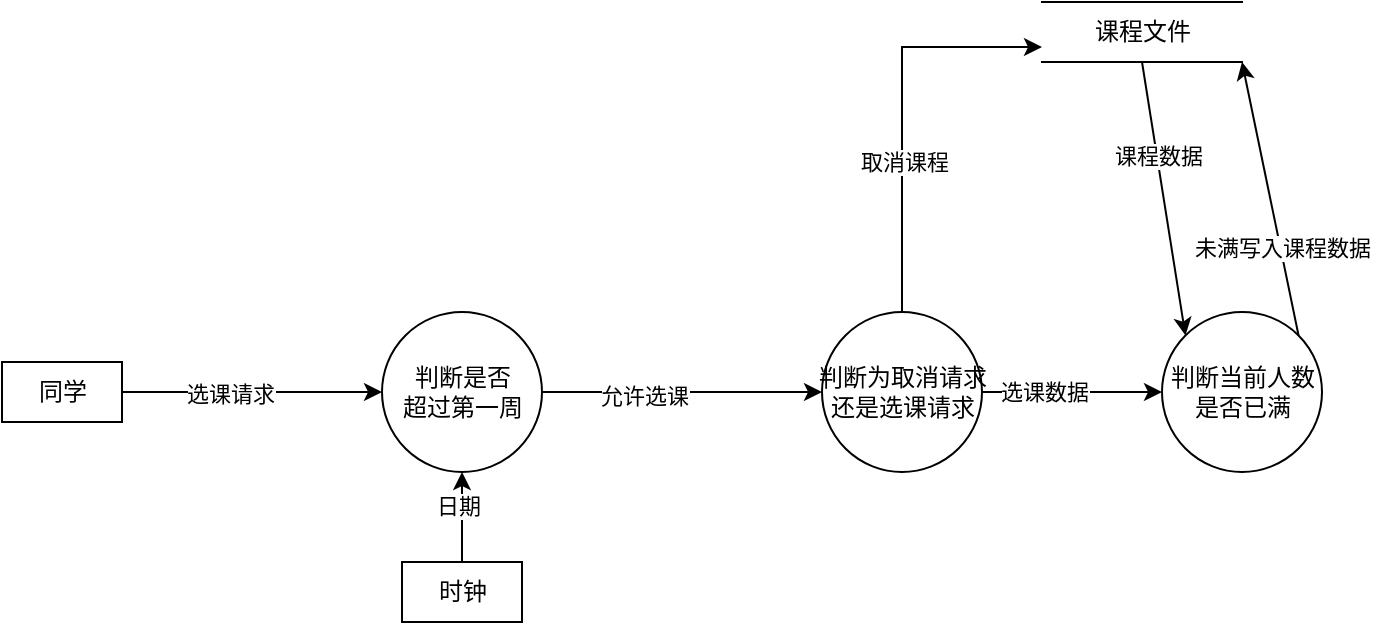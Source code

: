 <mxfile version="15.5.9" type="github">
  <diagram id="HAKAWvGEWvsn3o2FBYGl" name="第 1 页">
    <mxGraphModel dx="1038" dy="539" grid="1" gridSize="10" guides="1" tooltips="1" connect="1" arrows="1" fold="1" page="1" pageScale="1" pageWidth="827" pageHeight="1169" math="0" shadow="0">
      <root>
        <mxCell id="0" />
        <mxCell id="1" parent="0" />
        <mxCell id="RreB9xDPNXfKv7OqgoEP-4" style="edgeStyle=orthogonalEdgeStyle;rounded=0;orthogonalLoop=1;jettySize=auto;html=1;exitX=1;exitY=0.5;exitDx=0;exitDy=0;entryX=0;entryY=0.5;entryDx=0;entryDy=0;" edge="1" parent="1" source="RreB9xDPNXfKv7OqgoEP-1" target="RreB9xDPNXfKv7OqgoEP-3">
          <mxGeometry relative="1" as="geometry" />
        </mxCell>
        <mxCell id="RreB9xDPNXfKv7OqgoEP-5" value="选课请求" style="edgeLabel;html=1;align=center;verticalAlign=middle;resizable=0;points=[];" vertex="1" connectable="0" parent="RreB9xDPNXfKv7OqgoEP-4">
          <mxGeometry x="-0.172" y="-1" relative="1" as="geometry">
            <mxPoint as="offset" />
          </mxGeometry>
        </mxCell>
        <mxCell id="RreB9xDPNXfKv7OqgoEP-1" value="同学" style="html=1;dashed=0;whitespace=wrap;" vertex="1" parent="1">
          <mxGeometry x="130" y="280" width="60" height="30" as="geometry" />
        </mxCell>
        <mxCell id="RreB9xDPNXfKv7OqgoEP-9" style="edgeStyle=orthogonalEdgeStyle;rounded=0;orthogonalLoop=1;jettySize=auto;html=1;exitX=1;exitY=0.5;exitDx=0;exitDy=0;entryX=0;entryY=0.5;entryDx=0;entryDy=0;" edge="1" parent="1" source="RreB9xDPNXfKv7OqgoEP-3" target="RreB9xDPNXfKv7OqgoEP-11">
          <mxGeometry relative="1" as="geometry">
            <mxPoint x="530" y="295" as="targetPoint" />
          </mxGeometry>
        </mxCell>
        <mxCell id="RreB9xDPNXfKv7OqgoEP-10" value="允许选课" style="edgeLabel;html=1;align=center;verticalAlign=middle;resizable=0;points=[];" vertex="1" connectable="0" parent="RreB9xDPNXfKv7OqgoEP-9">
          <mxGeometry x="-0.28" y="-2" relative="1" as="geometry">
            <mxPoint as="offset" />
          </mxGeometry>
        </mxCell>
        <mxCell id="RreB9xDPNXfKv7OqgoEP-3" value="判断是否&lt;br&gt;超过第一周" style="shape=ellipse;html=1;dashed=0;whitespace=wrap;aspect=fixed;perimeter=ellipsePerimeter;" vertex="1" parent="1">
          <mxGeometry x="320" y="255" width="80" height="80" as="geometry" />
        </mxCell>
        <mxCell id="RreB9xDPNXfKv7OqgoEP-7" style="edgeStyle=orthogonalEdgeStyle;rounded=0;orthogonalLoop=1;jettySize=auto;html=1;exitX=0.5;exitY=0;exitDx=0;exitDy=0;" edge="1" parent="1" source="RreB9xDPNXfKv7OqgoEP-6" target="RreB9xDPNXfKv7OqgoEP-3">
          <mxGeometry relative="1" as="geometry" />
        </mxCell>
        <mxCell id="RreB9xDPNXfKv7OqgoEP-8" value="日期" style="edgeLabel;html=1;align=center;verticalAlign=middle;resizable=0;points=[];" vertex="1" connectable="0" parent="RreB9xDPNXfKv7OqgoEP-7">
          <mxGeometry x="0.258" y="2" relative="1" as="geometry">
            <mxPoint as="offset" />
          </mxGeometry>
        </mxCell>
        <mxCell id="RreB9xDPNXfKv7OqgoEP-6" value="时钟" style="html=1;dashed=0;whitespace=wrap;" vertex="1" parent="1">
          <mxGeometry x="330" y="380" width="60" height="30" as="geometry" />
        </mxCell>
        <mxCell id="RreB9xDPNXfKv7OqgoEP-14" style="edgeStyle=orthogonalEdgeStyle;rounded=0;orthogonalLoop=1;jettySize=auto;html=1;exitX=0.5;exitY=0;exitDx=0;exitDy=0;entryX=0;entryY=0.75;entryDx=0;entryDy=0;" edge="1" parent="1" source="RreB9xDPNXfKv7OqgoEP-11" target="RreB9xDPNXfKv7OqgoEP-16">
          <mxGeometry relative="1" as="geometry">
            <mxPoint x="580" y="170" as="targetPoint" />
          </mxGeometry>
        </mxCell>
        <mxCell id="RreB9xDPNXfKv7OqgoEP-15" value="取消课程" style="edgeLabel;html=1;align=center;verticalAlign=middle;resizable=0;points=[];" vertex="1" connectable="0" parent="RreB9xDPNXfKv7OqgoEP-14">
          <mxGeometry x="-0.261" y="-1" relative="1" as="geometry">
            <mxPoint as="offset" />
          </mxGeometry>
        </mxCell>
        <mxCell id="RreB9xDPNXfKv7OqgoEP-18" style="edgeStyle=orthogonalEdgeStyle;rounded=0;orthogonalLoop=1;jettySize=auto;html=1;exitX=1;exitY=0.5;exitDx=0;exitDy=0;entryX=0;entryY=0.5;entryDx=0;entryDy=0;" edge="1" parent="1" source="RreB9xDPNXfKv7OqgoEP-11" target="RreB9xDPNXfKv7OqgoEP-17">
          <mxGeometry relative="1" as="geometry" />
        </mxCell>
        <mxCell id="RreB9xDPNXfKv7OqgoEP-19" value="选课数据" style="edgeLabel;html=1;align=center;verticalAlign=middle;resizable=0;points=[];" vertex="1" connectable="0" parent="RreB9xDPNXfKv7OqgoEP-18">
          <mxGeometry x="-0.311" relative="1" as="geometry">
            <mxPoint as="offset" />
          </mxGeometry>
        </mxCell>
        <mxCell id="RreB9xDPNXfKv7OqgoEP-11" value="判断为取消请求&lt;br&gt;还是选课请求" style="shape=ellipse;html=1;dashed=0;whitespace=wrap;aspect=fixed;perimeter=ellipsePerimeter;" vertex="1" parent="1">
          <mxGeometry x="540" y="255" width="80" height="80" as="geometry" />
        </mxCell>
        <mxCell id="RreB9xDPNXfKv7OqgoEP-20" style="rounded=0;orthogonalLoop=1;jettySize=auto;html=1;exitX=0.5;exitY=1;exitDx=0;exitDy=0;entryX=0;entryY=0;entryDx=0;entryDy=0;" edge="1" parent="1" source="RreB9xDPNXfKv7OqgoEP-16" target="RreB9xDPNXfKv7OqgoEP-17">
          <mxGeometry relative="1" as="geometry" />
        </mxCell>
        <mxCell id="RreB9xDPNXfKv7OqgoEP-21" value="课程数据" style="edgeLabel;html=1;align=center;verticalAlign=middle;resizable=0;points=[];" vertex="1" connectable="0" parent="RreB9xDPNXfKv7OqgoEP-20">
          <mxGeometry x="-0.323" relative="1" as="geometry">
            <mxPoint as="offset" />
          </mxGeometry>
        </mxCell>
        <mxCell id="RreB9xDPNXfKv7OqgoEP-16" value="课程文件" style="html=1;dashed=0;whitespace=wrap;shape=partialRectangle;right=0;left=0;" vertex="1" parent="1">
          <mxGeometry x="650" y="100" width="100" height="30" as="geometry" />
        </mxCell>
        <mxCell id="RreB9xDPNXfKv7OqgoEP-22" style="edgeStyle=none;rounded=0;orthogonalLoop=1;jettySize=auto;html=1;exitX=1;exitY=0;exitDx=0;exitDy=0;entryX=1;entryY=1;entryDx=0;entryDy=0;" edge="1" parent="1" source="RreB9xDPNXfKv7OqgoEP-17" target="RreB9xDPNXfKv7OqgoEP-16">
          <mxGeometry relative="1" as="geometry" />
        </mxCell>
        <mxCell id="RreB9xDPNXfKv7OqgoEP-23" value="未满写入课程数据" style="edgeLabel;html=1;align=center;verticalAlign=middle;resizable=0;points=[];" vertex="1" connectable="0" parent="RreB9xDPNXfKv7OqgoEP-22">
          <mxGeometry x="-0.354" y="-1" relative="1" as="geometry">
            <mxPoint as="offset" />
          </mxGeometry>
        </mxCell>
        <mxCell id="RreB9xDPNXfKv7OqgoEP-17" value="判断当前人数&lt;br&gt;是否已满" style="shape=ellipse;html=1;dashed=0;whitespace=wrap;aspect=fixed;perimeter=ellipsePerimeter;" vertex="1" parent="1">
          <mxGeometry x="710" y="255" width="80" height="80" as="geometry" />
        </mxCell>
      </root>
    </mxGraphModel>
  </diagram>
</mxfile>
